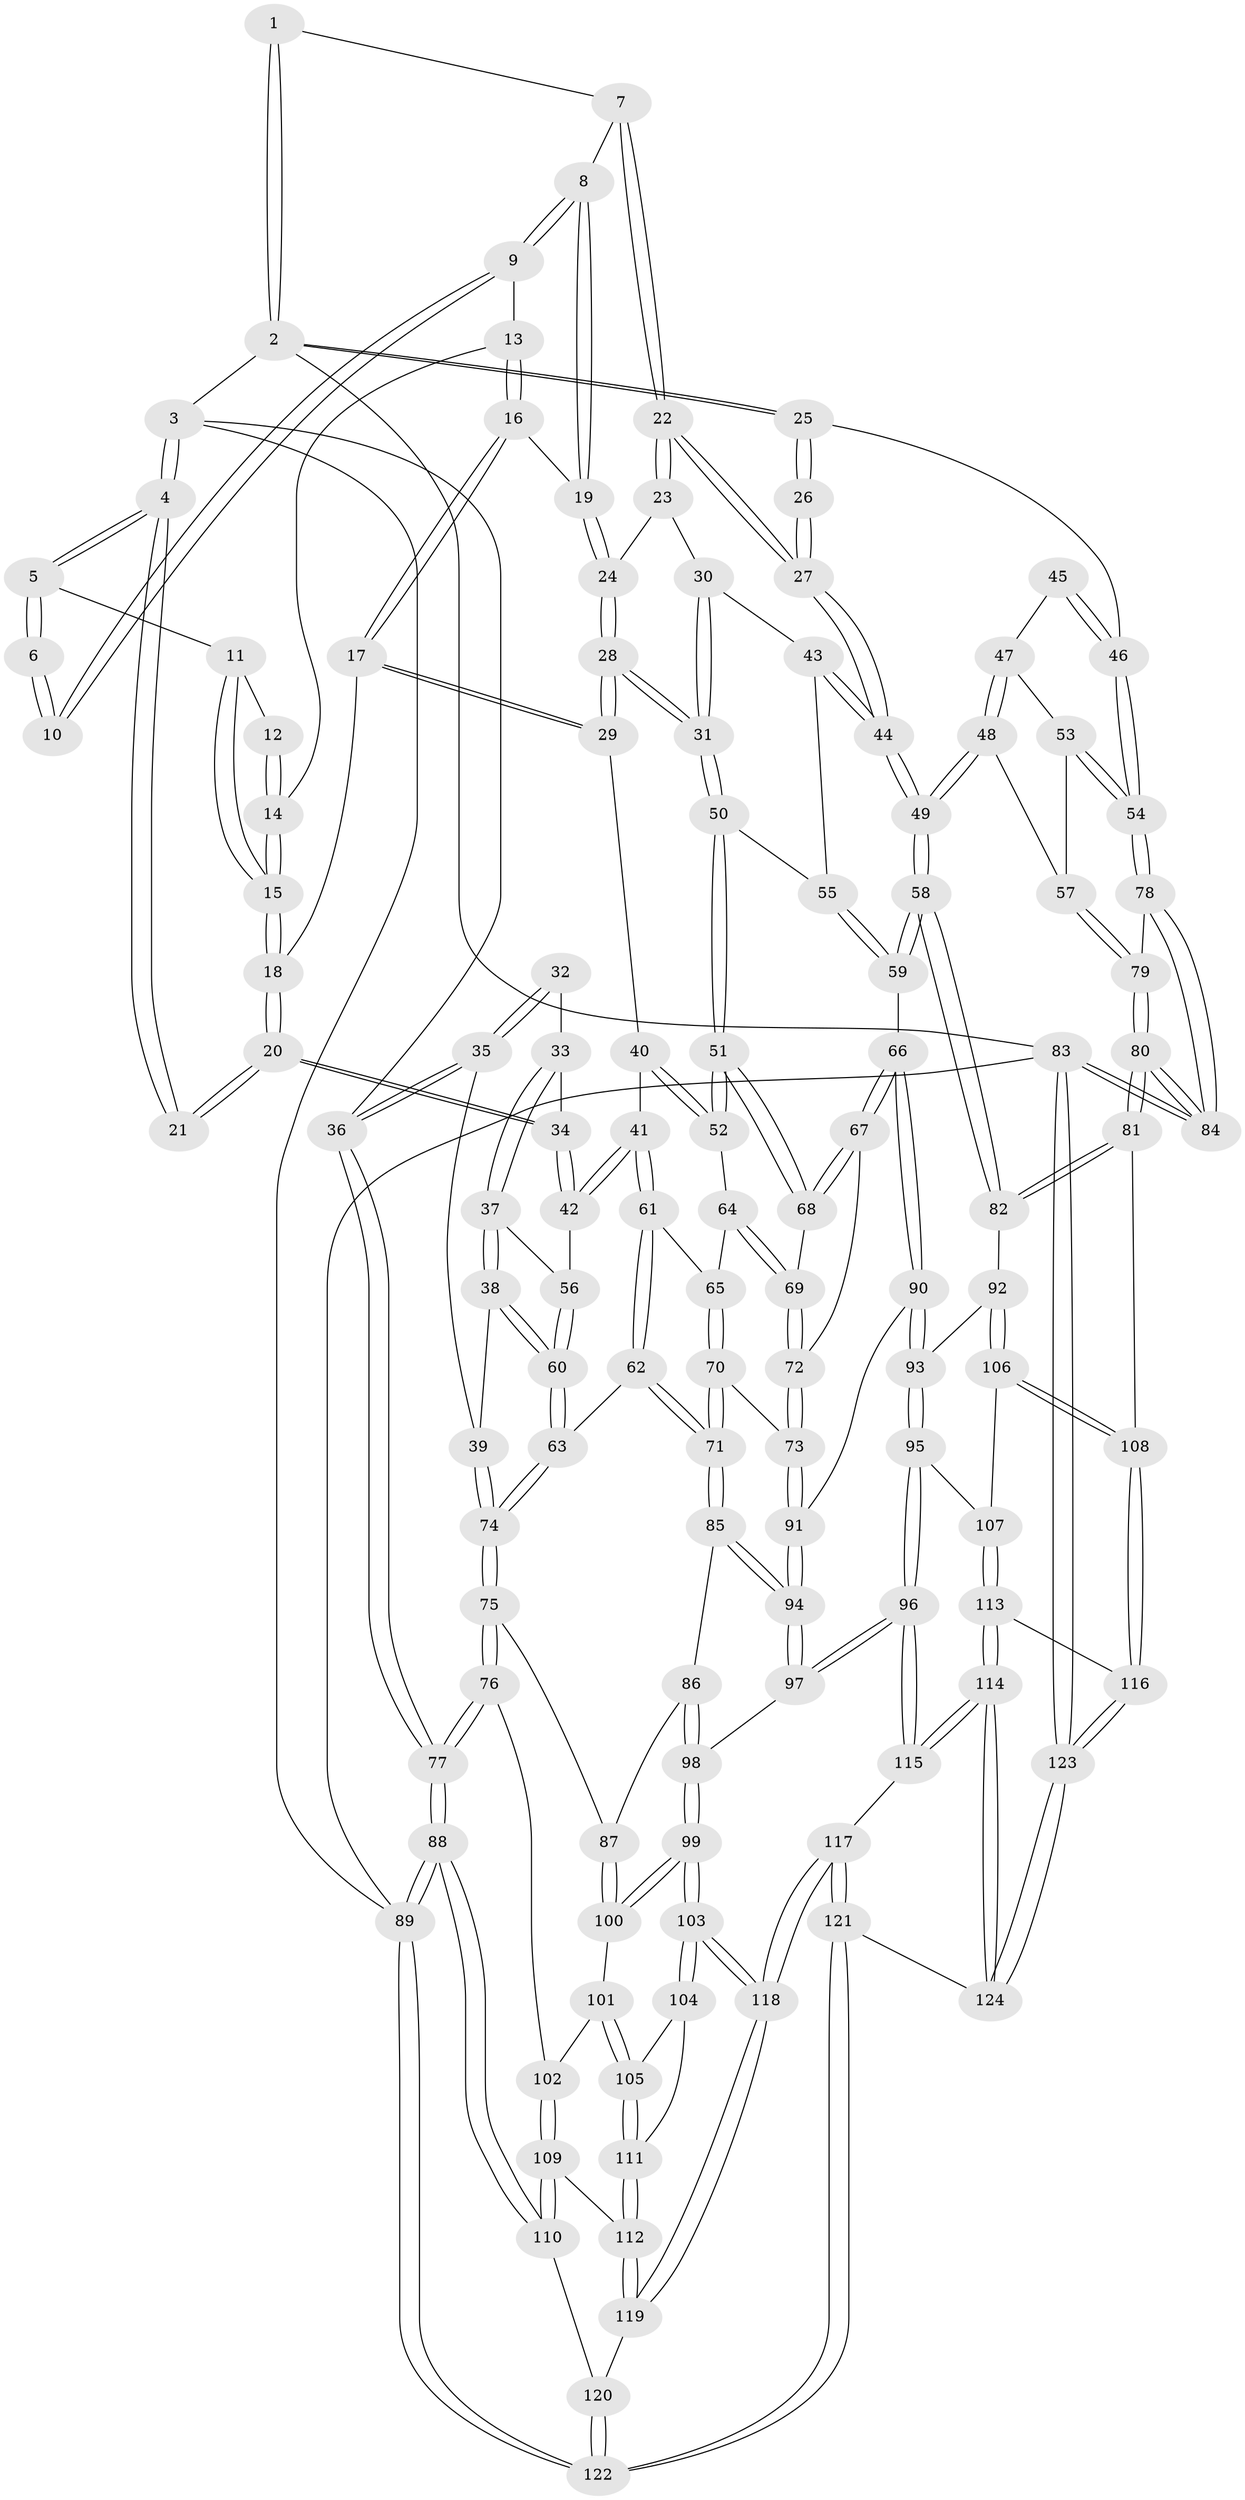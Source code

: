 // coarse degree distribution, {10: 0.02040816326530612, 3: 0.16326530612244897, 4: 0.42857142857142855, 5: 0.24489795918367346, 6: 0.04081632653061224, 2: 0.061224489795918366, 7: 0.04081632653061224}
// Generated by graph-tools (version 1.1) at 2025/21/03/04/25 18:21:36]
// undirected, 124 vertices, 307 edges
graph export_dot {
graph [start="1"]
  node [color=gray90,style=filled];
  1 [pos="+0.7488184890783259+0"];
  2 [pos="+1+0"];
  3 [pos="+0+0"];
  4 [pos="+0+0"];
  5 [pos="+0.09311170806556784+0"];
  6 [pos="+0.529346992774811+0"];
  7 [pos="+0.6843497761505144+0.06659152206059557"];
  8 [pos="+0.67883832516054+0.0699206779815541"];
  9 [pos="+0.5019993556815906+0.07127677745167989"];
  10 [pos="+0.4868809226541491+0.045118525830374526"];
  11 [pos="+0.2529615367690295+0"];
  12 [pos="+0.45196000942956244+0.04569662764266649"];
  13 [pos="+0.4928782389843634+0.10449429695084046"];
  14 [pos="+0.3854120369608265+0.10567296436352479"];
  15 [pos="+0.34227749070649954+0.1241880167796597"];
  16 [pos="+0.4931462309280974+0.13391942010008534"];
  17 [pos="+0.44610791189070736+0.20038077855145559"];
  18 [pos="+0.3467991496767948+0.1662643260520086"];
  19 [pos="+0.5959685847857211+0.1777254067403778"];
  20 [pos="+0.28268358892514317+0.24345495319094845"];
  21 [pos="+0.015604250602128366+0"];
  22 [pos="+0.7963457052108722+0.20228753640765057"];
  23 [pos="+0.6335378929577317+0.22736587570276826"];
  24 [pos="+0.5930236305813845+0.19730330239365598"];
  25 [pos="+1+0"];
  26 [pos="+0.8735907623182972+0.19933315716130282"];
  27 [pos="+0.8109324125448083+0.2160313395103526"];
  28 [pos="+0.5237647212004978+0.2859610006040724"];
  29 [pos="+0.4719085048745917+0.2502370899866849"];
  30 [pos="+0.6575283628057741+0.27712652528481485"];
  31 [pos="+0.5296912598074688+0.3046193298561922"];
  32 [pos="+0.10269674706124868+0.19191201862990917"];
  33 [pos="+0.11104005320500542+0.20215800399132322"];
  34 [pos="+0.2718250338715989+0.28606529433876365"];
  35 [pos="+0.021960675289575595+0.3804803081889116"];
  36 [pos="+0+0.35403464692858577"];
  37 [pos="+0.1420946653361128+0.3441587722511857"];
  38 [pos="+0.10206387787923729+0.3696012608684599"];
  39 [pos="+0.021996072407545524+0.3804916098167225"];
  40 [pos="+0.3833645606464693+0.3045548811850904"];
  41 [pos="+0.27523971241554696+0.30865418891652674"];
  42 [pos="+0.2723483011491468+0.3059240254538261"];
  43 [pos="+0.71718007446462+0.3093381678647615"];
  44 [pos="+0.774764944441463+0.3026368270639172"];
  45 [pos="+0.9331467763623666+0.3046017115891624"];
  46 [pos="+1+0.22258912778391632"];
  47 [pos="+0.9384221613520298+0.3177851756848107"];
  48 [pos="+0.843299874243286+0.41929356508285626"];
  49 [pos="+0.8043742372831305+0.4158769553609629"];
  50 [pos="+0.5329059269096784+0.3457273621383486"];
  51 [pos="+0.5007154081887271+0.40299822297252835"];
  52 [pos="+0.46330464578204644+0.4003860974369634"];
  53 [pos="+0.9802466398659694+0.3556452471205067"];
  54 [pos="+1+0.387566179363255"];
  55 [pos="+0.6296542826646662+0.36630650870553094"];
  56 [pos="+0.23093956206229782+0.32489554198111814"];
  57 [pos="+0.8890544145193489+0.4330299443068858"];
  58 [pos="+0.7218265538226863+0.5464992873146308"];
  59 [pos="+0.7029064712592847+0.5430269114540455"];
  60 [pos="+0.19115273573587738+0.48667749486675216"];
  61 [pos="+0.3132205617142957+0.39556863713833573"];
  62 [pos="+0.20958711464515029+0.5132194683202198"];
  63 [pos="+0.19964239177871476+0.5100600913214303"];
  64 [pos="+0.3866151305039292+0.4175233815573915"];
  65 [pos="+0.34237004884810446+0.4174425340395387"];
  66 [pos="+0.647716814363074+0.5483324649268477"];
  67 [pos="+0.6404876297789784+0.5448820435940367"];
  68 [pos="+0.508593578799467+0.43166075118011826"];
  69 [pos="+0.4316219632299709+0.5592069230410913"];
  70 [pos="+0.34546816225084725+0.602830262498252"];
  71 [pos="+0.31154545455206734+0.6223567522309651"];
  72 [pos="+0.42446549429729424+0.5771675754925475"];
  73 [pos="+0.4098795756003252+0.5939104812628313"];
  74 [pos="+0.1008491832061855+0.5480228471380938"];
  75 [pos="+0.04725557527415275+0.6440765825896296"];
  76 [pos="+0.027681858458148544+0.6553443914345354"];
  77 [pos="+0+0.6567919781805736"];
  78 [pos="+1+0.39403262634900865"];
  79 [pos="+0.918150551316592+0.45717683437487305"];
  80 [pos="+1+0.7619196505495249"];
  81 [pos="+0.9930631392069573+0.7608391436733656"];
  82 [pos="+0.7431916675287769+0.5779967379763729"];
  83 [pos="+1+1"];
  84 [pos="+1+0.8022316381799582"];
  85 [pos="+0.3095521549380766+0.6268538093840585"];
  86 [pos="+0.2753698258897932+0.6584317953614807"];
  87 [pos="+0.21162453029660408+0.673700491672502"];
  88 [pos="+0+1"];
  89 [pos="+0+1"];
  90 [pos="+0.5418422357342692+0.6839799831294809"];
  91 [pos="+0.5060890515261769+0.6810323933928621"];
  92 [pos="+0.6488429133981224+0.757119801342346"];
  93 [pos="+0.5525050394975904+0.6989485938204961"];
  94 [pos="+0.4186397333997309+0.8043041934717269"];
  95 [pos="+0.53537214794355+0.8099056397178361"];
  96 [pos="+0.46238659099145196+0.8979373771638263"];
  97 [pos="+0.41795924556259856+0.8416621569313992"];
  98 [pos="+0.2684028283692097+0.8370043902866583"];
  99 [pos="+0.23552145209661257+0.8609045456472838"];
  100 [pos="+0.17312489181224083+0.7661231791485498"];
  101 [pos="+0.09446787785797803+0.7686491719579077"];
  102 [pos="+0.08561022291548298+0.7654476146623275"];
  103 [pos="+0.22393325663879776+0.8787044532365826"];
  104 [pos="+0.1839029430992335+0.8708533612758981"];
  105 [pos="+0.13314023156750024+0.8162059111902851"];
  106 [pos="+0.6545514949233691+0.7742949775846687"];
  107 [pos="+0.6497409076156868+0.7900504966304831"];
  108 [pos="+0.9568422647360095+0.7787199730594189"];
  109 [pos="+0.043820880265603344+0.8871729888112988"];
  110 [pos="+0+0.9631969479253957"];
  111 [pos="+0.05279800285796906+0.8871047941146208"];
  112 [pos="+0.051387359991828356+0.8873071455911252"];
  113 [pos="+0.6533361270426983+0.8851271145847488"];
  114 [pos="+0.4778013085409039+0.931764957190705"];
  115 [pos="+0.469811991586304+0.9202386724838084"];
  116 [pos="+0.7411028892652373+0.9448655775161868"];
  117 [pos="+0.2563932086765317+0.971751274072512"];
  118 [pos="+0.22587395261525248+0.9152826221590903"];
  119 [pos="+0.1528552134792185+0.9579068955379745"];
  120 [pos="+0.13925759557359713+0.9733545539459634"];
  121 [pos="+0.2639404311428885+1"];
  122 [pos="+0.14723676556908102+1"];
  123 [pos="+0.7033875713476266+1"];
  124 [pos="+0.5012378061296209+1"];
  1 -- 2;
  1 -- 2;
  1 -- 7;
  2 -- 3;
  2 -- 25;
  2 -- 25;
  2 -- 83;
  3 -- 4;
  3 -- 4;
  3 -- 36;
  3 -- 89;
  4 -- 5;
  4 -- 5;
  4 -- 21;
  4 -- 21;
  5 -- 6;
  5 -- 6;
  5 -- 11;
  6 -- 10;
  6 -- 10;
  7 -- 8;
  7 -- 22;
  7 -- 22;
  8 -- 9;
  8 -- 9;
  8 -- 19;
  8 -- 19;
  9 -- 10;
  9 -- 10;
  9 -- 13;
  11 -- 12;
  11 -- 15;
  11 -- 15;
  12 -- 14;
  12 -- 14;
  13 -- 14;
  13 -- 16;
  13 -- 16;
  14 -- 15;
  14 -- 15;
  15 -- 18;
  15 -- 18;
  16 -- 17;
  16 -- 17;
  16 -- 19;
  17 -- 18;
  17 -- 29;
  17 -- 29;
  18 -- 20;
  18 -- 20;
  19 -- 24;
  19 -- 24;
  20 -- 21;
  20 -- 21;
  20 -- 34;
  20 -- 34;
  22 -- 23;
  22 -- 23;
  22 -- 27;
  22 -- 27;
  23 -- 24;
  23 -- 30;
  24 -- 28;
  24 -- 28;
  25 -- 26;
  25 -- 26;
  25 -- 46;
  26 -- 27;
  26 -- 27;
  27 -- 44;
  27 -- 44;
  28 -- 29;
  28 -- 29;
  28 -- 31;
  28 -- 31;
  29 -- 40;
  30 -- 31;
  30 -- 31;
  30 -- 43;
  31 -- 50;
  31 -- 50;
  32 -- 33;
  32 -- 35;
  32 -- 35;
  33 -- 34;
  33 -- 37;
  33 -- 37;
  34 -- 42;
  34 -- 42;
  35 -- 36;
  35 -- 36;
  35 -- 39;
  36 -- 77;
  36 -- 77;
  37 -- 38;
  37 -- 38;
  37 -- 56;
  38 -- 39;
  38 -- 60;
  38 -- 60;
  39 -- 74;
  39 -- 74;
  40 -- 41;
  40 -- 52;
  40 -- 52;
  41 -- 42;
  41 -- 42;
  41 -- 61;
  41 -- 61;
  42 -- 56;
  43 -- 44;
  43 -- 44;
  43 -- 55;
  44 -- 49;
  44 -- 49;
  45 -- 46;
  45 -- 46;
  45 -- 47;
  46 -- 54;
  46 -- 54;
  47 -- 48;
  47 -- 48;
  47 -- 53;
  48 -- 49;
  48 -- 49;
  48 -- 57;
  49 -- 58;
  49 -- 58;
  50 -- 51;
  50 -- 51;
  50 -- 55;
  51 -- 52;
  51 -- 52;
  51 -- 68;
  51 -- 68;
  52 -- 64;
  53 -- 54;
  53 -- 54;
  53 -- 57;
  54 -- 78;
  54 -- 78;
  55 -- 59;
  55 -- 59;
  56 -- 60;
  56 -- 60;
  57 -- 79;
  57 -- 79;
  58 -- 59;
  58 -- 59;
  58 -- 82;
  58 -- 82;
  59 -- 66;
  60 -- 63;
  60 -- 63;
  61 -- 62;
  61 -- 62;
  61 -- 65;
  62 -- 63;
  62 -- 71;
  62 -- 71;
  63 -- 74;
  63 -- 74;
  64 -- 65;
  64 -- 69;
  64 -- 69;
  65 -- 70;
  65 -- 70;
  66 -- 67;
  66 -- 67;
  66 -- 90;
  66 -- 90;
  67 -- 68;
  67 -- 68;
  67 -- 72;
  68 -- 69;
  69 -- 72;
  69 -- 72;
  70 -- 71;
  70 -- 71;
  70 -- 73;
  71 -- 85;
  71 -- 85;
  72 -- 73;
  72 -- 73;
  73 -- 91;
  73 -- 91;
  74 -- 75;
  74 -- 75;
  75 -- 76;
  75 -- 76;
  75 -- 87;
  76 -- 77;
  76 -- 77;
  76 -- 102;
  77 -- 88;
  77 -- 88;
  78 -- 79;
  78 -- 84;
  78 -- 84;
  79 -- 80;
  79 -- 80;
  80 -- 81;
  80 -- 81;
  80 -- 84;
  80 -- 84;
  81 -- 82;
  81 -- 82;
  81 -- 108;
  82 -- 92;
  83 -- 84;
  83 -- 84;
  83 -- 123;
  83 -- 123;
  83 -- 89;
  85 -- 86;
  85 -- 94;
  85 -- 94;
  86 -- 87;
  86 -- 98;
  86 -- 98;
  87 -- 100;
  87 -- 100;
  88 -- 89;
  88 -- 89;
  88 -- 110;
  88 -- 110;
  89 -- 122;
  89 -- 122;
  90 -- 91;
  90 -- 93;
  90 -- 93;
  91 -- 94;
  91 -- 94;
  92 -- 93;
  92 -- 106;
  92 -- 106;
  93 -- 95;
  93 -- 95;
  94 -- 97;
  94 -- 97;
  95 -- 96;
  95 -- 96;
  95 -- 107;
  96 -- 97;
  96 -- 97;
  96 -- 115;
  96 -- 115;
  97 -- 98;
  98 -- 99;
  98 -- 99;
  99 -- 100;
  99 -- 100;
  99 -- 103;
  99 -- 103;
  100 -- 101;
  101 -- 102;
  101 -- 105;
  101 -- 105;
  102 -- 109;
  102 -- 109;
  103 -- 104;
  103 -- 104;
  103 -- 118;
  103 -- 118;
  104 -- 105;
  104 -- 111;
  105 -- 111;
  105 -- 111;
  106 -- 107;
  106 -- 108;
  106 -- 108;
  107 -- 113;
  107 -- 113;
  108 -- 116;
  108 -- 116;
  109 -- 110;
  109 -- 110;
  109 -- 112;
  110 -- 120;
  111 -- 112;
  111 -- 112;
  112 -- 119;
  112 -- 119;
  113 -- 114;
  113 -- 114;
  113 -- 116;
  114 -- 115;
  114 -- 115;
  114 -- 124;
  114 -- 124;
  115 -- 117;
  116 -- 123;
  116 -- 123;
  117 -- 118;
  117 -- 118;
  117 -- 121;
  117 -- 121;
  118 -- 119;
  118 -- 119;
  119 -- 120;
  120 -- 122;
  120 -- 122;
  121 -- 122;
  121 -- 122;
  121 -- 124;
  123 -- 124;
  123 -- 124;
}

